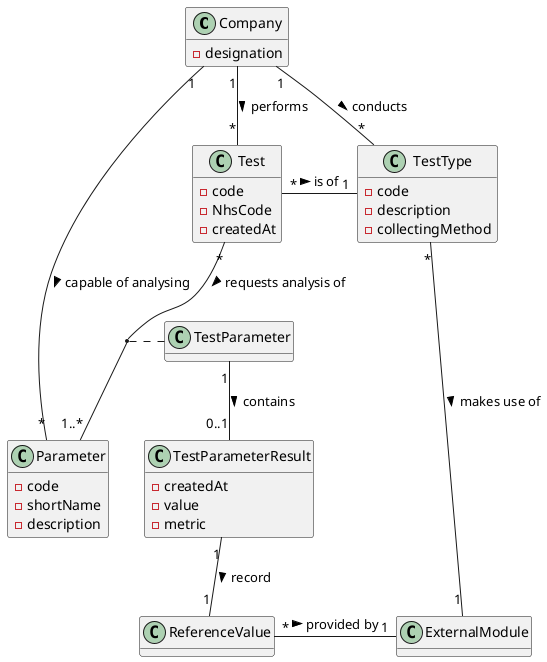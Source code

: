 @startuml

hide methods


class Company{
-designation
}

class Test{
-code
-NhsCode
-createdAt
}

class TestType{
-code
-description
-collectingMethod
}

class ExternalModule{
}

class ReferenceValue{
}

class TestParameterResult{
-createdAt
-value
-metric
}

class TestParameter{
}

class Parameter{
-code
-shortName
-description
}

Company "1" -- "*" Parameter: capable of analysing >
Company "1" -- "*" Test: performs >
Company "1" -- "*" TestType: conducts >
ReferenceValue "*" - "1" ExternalModule: provided by >
Test "*" - "1"TestType: is of >
Test "*" -- "1..*" Parameter: requests analysis of >
(Test, Parameter) .. TestParameter
TestParameter "1" -- "0..1" TestParameterResult: contains >
TestParameterResult "1" -- "1" ReferenceValue: record >
TestType "*" - "1" ExternalModule: makes use of >


@enduml